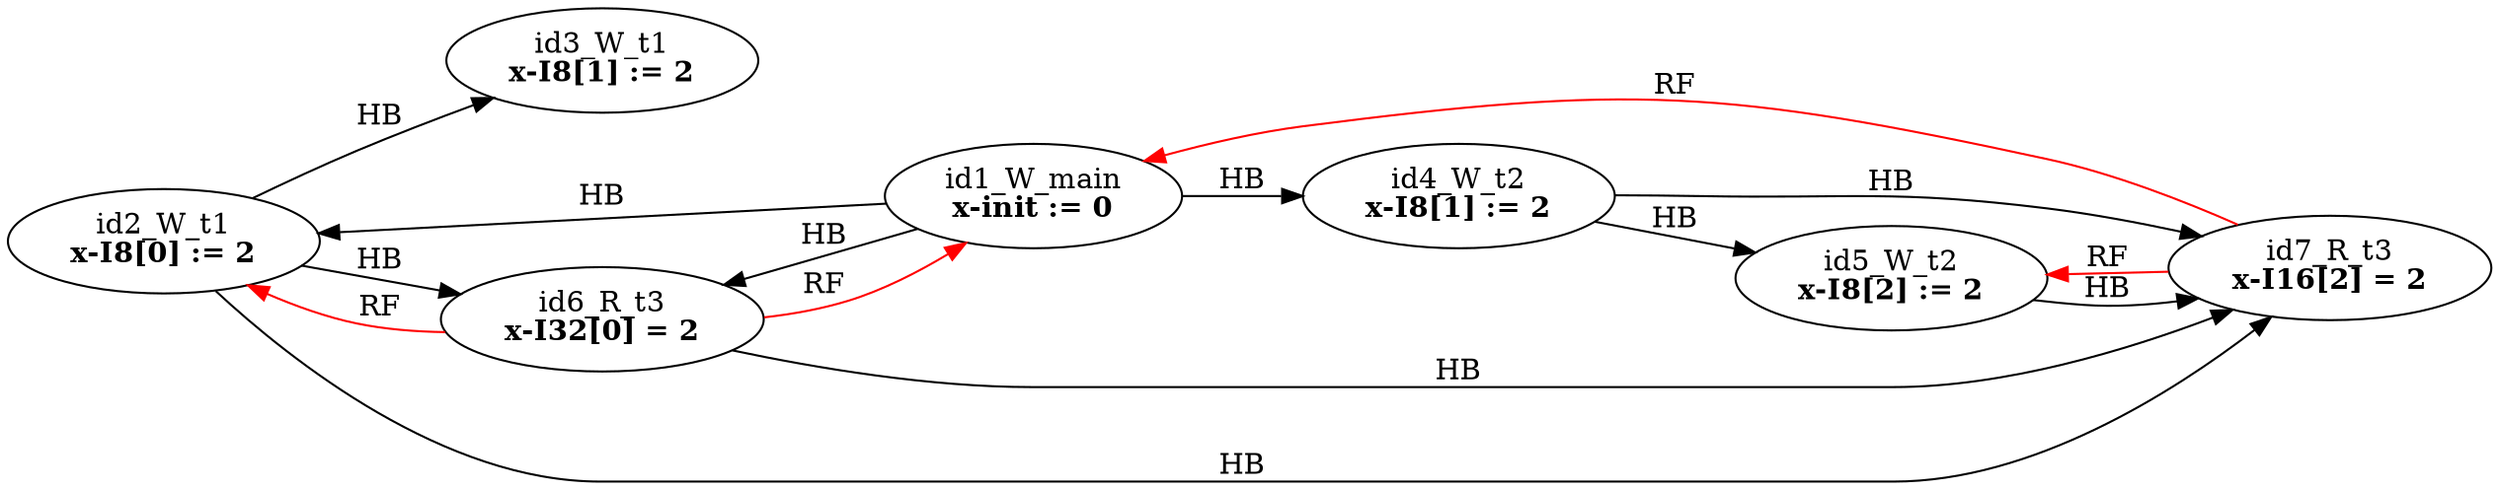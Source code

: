 digraph memory_model {
rankdir=LR;
splines=true; esep=0.5;
id2_W_t1 -> id3_W_t1 [label = "HB", color="black"];
id4_W_t2 -> id5_W_t2 [label = "HB", color="black"];
id6_R_t3 -> id7_R_t3 [label = "HB", color="black"];
id1_W_main -> id2_W_t1 [label = "HB", color="black"];
id1_W_main -> id4_W_t2 [label = "HB", color="black"];
id1_W_main -> id6_R_t3 [label = "HB", color="black"];
id2_W_t1 -> id6_R_t3 [label = "HB", color="black"];
id2_W_t1 -> id7_R_t3 [label = "HB", color="black"];
id4_W_t2 -> id7_R_t3 [label = "HB", color="black"];
id5_W_t2 -> id7_R_t3 [label = "HB", color="black"];
id6_R_t3 -> id1_W_main [label = "RF", color="red"];
id6_R_t3 -> id2_W_t1 [label = "RF", color="red"];
id7_R_t3 -> id1_W_main [label = "RF", color="red"];
id7_R_t3 -> id5_W_t2 [label = "RF", color="red"];
id1_W_main [label=<id1_W_main<br/><B>x-init := 0</B>>, pos="5.0,4!"]
id2_W_t1 [label=<id2_W_t1<br/><B>x-I8[0] := 2</B>>, pos="0,2!"]
id3_W_t1 [label=<id3_W_t1<br/><B>x-I8[1] := 2</B>>, pos="0,0!"]
id4_W_t2 [label=<id4_W_t2<br/><B>x-I8[1] := 2</B>>, pos="5,2!"]
id5_W_t2 [label=<id5_W_t2<br/><B>x-I8[2] := 2</B>>, pos="5,0!"]
id6_R_t3 [label=<id6_R_t3<br/><B>x-I32[0] = 2</B>>, pos="10,2!"]
id7_R_t3 [label=<id7_R_t3<br/><B>x-I16[2] = 2</B>>, pos="10,0!"]
}